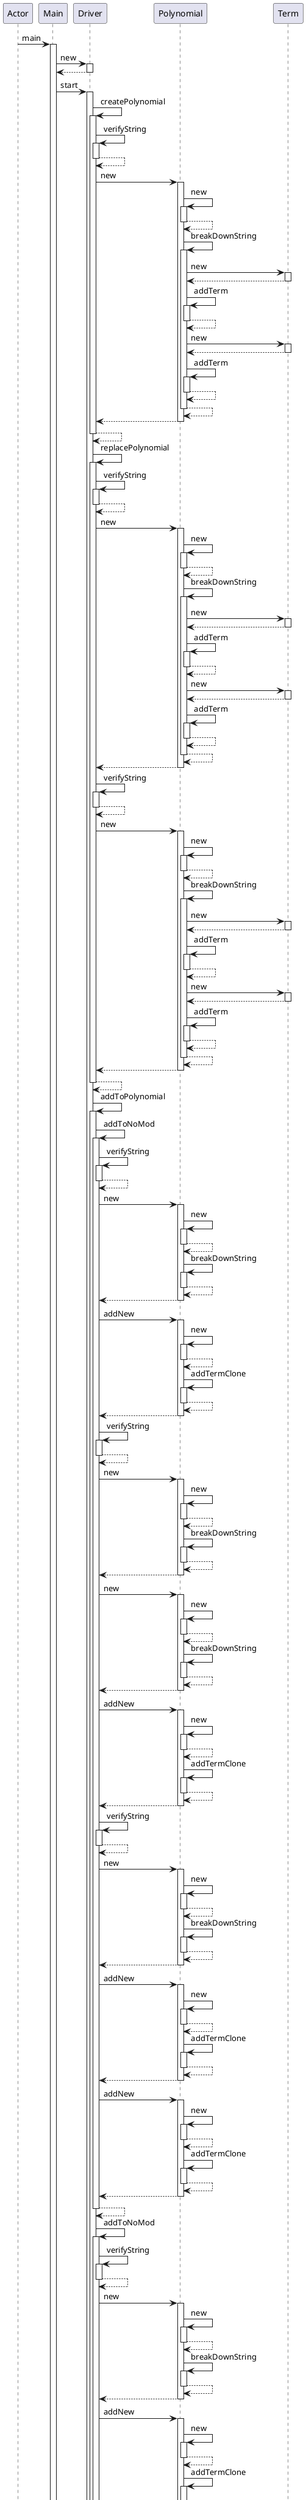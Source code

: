 @startuml
participant Actor
Actor -> Main : main
activate Main
Main -> Driver : new
activate Driver
Driver --> Main
deactivate Driver
Main -> Driver : start
activate Driver
Driver -> Driver : createPolynomial
activate Driver
Driver -> Driver : verifyString
activate Driver
Driver --> Driver
deactivate Driver
Driver -> Polynomial : new
activate Polynomial
Polynomial -> Polynomial : new
activate Polynomial
Polynomial --> Polynomial
deactivate Polynomial
Polynomial -> Polynomial : breakDownString
activate Polynomial
Polynomial -> Term : new
activate Term
Term --> Polynomial
deactivate Term
Polynomial -> Polynomial : addTerm
activate Polynomial
Polynomial --> Polynomial
deactivate Polynomial
Polynomial -> Term : new
activate Term
Term --> Polynomial
deactivate Term
Polynomial -> Polynomial : addTerm
activate Polynomial
Polynomial --> Polynomial
deactivate Polynomial
Polynomial --> Polynomial
deactivate Polynomial
Polynomial --> Driver
deactivate Polynomial
Driver --> Driver
deactivate Driver
Driver -> Driver : replacePolynomial
activate Driver
Driver -> Driver : verifyString
activate Driver
Driver --> Driver
deactivate Driver
Driver -> Polynomial : new
activate Polynomial
Polynomial -> Polynomial : new
activate Polynomial
Polynomial --> Polynomial
deactivate Polynomial
Polynomial -> Polynomial : breakDownString
activate Polynomial
Polynomial -> Term : new
activate Term
Term --> Polynomial
deactivate Term
Polynomial -> Polynomial : addTerm
activate Polynomial
Polynomial --> Polynomial
deactivate Polynomial
Polynomial -> Term : new
activate Term
Term --> Polynomial
deactivate Term
Polynomial -> Polynomial : addTerm
activate Polynomial
Polynomial --> Polynomial
deactivate Polynomial
Polynomial --> Polynomial
deactivate Polynomial
Polynomial --> Driver
deactivate Polynomial
Driver -> Driver : verifyString
activate Driver
Driver --> Driver
deactivate Driver
Driver -> Polynomial : new
activate Polynomial
Polynomial -> Polynomial : new
activate Polynomial
Polynomial --> Polynomial
deactivate Polynomial
Polynomial -> Polynomial : breakDownString
activate Polynomial
Polynomial -> Term : new
activate Term
Term --> Polynomial
deactivate Term
Polynomial -> Polynomial : addTerm
activate Polynomial
Polynomial --> Polynomial
deactivate Polynomial
Polynomial -> Term : new
activate Term
Term --> Polynomial
deactivate Term
Polynomial -> Polynomial : addTerm
activate Polynomial
Polynomial --> Polynomial
deactivate Polynomial
Polynomial --> Polynomial
deactivate Polynomial
Polynomial --> Driver
deactivate Polynomial
Driver --> Driver
deactivate Driver
Driver -> Driver : addToPolynomial
activate Driver
Driver -> Driver : addToNoMod
activate Driver
Driver -> Driver : verifyString
activate Driver
Driver --> Driver
deactivate Driver
Driver -> Polynomial : new
activate Polynomial
Polynomial -> Polynomial : new
activate Polynomial
Polynomial --> Polynomial
deactivate Polynomial
Polynomial -> Polynomial : breakDownString
activate Polynomial
Polynomial --> Polynomial
deactivate Polynomial
Polynomial --> Driver
deactivate Polynomial
Driver -> Polynomial : addNew
activate Polynomial
Polynomial -> Polynomial : new
activate Polynomial
Polynomial --> Polynomial
deactivate Polynomial
Polynomial -> Polynomial : addTermClone
activate Polynomial
Polynomial --> Polynomial
deactivate Polynomial
Polynomial --> Driver
deactivate Polynomial
Driver -> Driver : verifyString
activate Driver
Driver --> Driver
deactivate Driver
Driver -> Polynomial : new
activate Polynomial
Polynomial -> Polynomial : new
activate Polynomial
Polynomial --> Polynomial
deactivate Polynomial
Polynomial -> Polynomial : breakDownString
activate Polynomial
Polynomial --> Polynomial
deactivate Polynomial
Polynomial --> Driver
deactivate Polynomial
Driver -> Polynomial : new
activate Polynomial
Polynomial -> Polynomial : new
activate Polynomial
Polynomial --> Polynomial
deactivate Polynomial
Polynomial -> Polynomial : breakDownString
activate Polynomial
Polynomial --> Polynomial
deactivate Polynomial
Polynomial --> Driver
deactivate Polynomial
Driver -> Polynomial : addNew
activate Polynomial
Polynomial -> Polynomial : new
activate Polynomial
Polynomial --> Polynomial
deactivate Polynomial
Polynomial -> Polynomial : addTermClone
activate Polynomial
Polynomial --> Polynomial
deactivate Polynomial
Polynomial --> Driver
deactivate Polynomial
Driver -> Driver : verifyString
activate Driver
Driver --> Driver
deactivate Driver
Driver -> Polynomial : new
activate Polynomial
Polynomial -> Polynomial : new
activate Polynomial
Polynomial --> Polynomial
deactivate Polynomial
Polynomial -> Polynomial : breakDownString
activate Polynomial
Polynomial --> Polynomial
deactivate Polynomial
Polynomial --> Driver
deactivate Polynomial
Driver -> Polynomial : addNew
activate Polynomial
Polynomial -> Polynomial : new
activate Polynomial
Polynomial --> Polynomial
deactivate Polynomial
Polynomial -> Polynomial : addTermClone
activate Polynomial
Polynomial --> Polynomial
deactivate Polynomial
Polynomial --> Driver
deactivate Polynomial
Driver -> Polynomial : addNew
activate Polynomial
Polynomial -> Polynomial : new
activate Polynomial
Polynomial --> Polynomial
deactivate Polynomial
Polynomial -> Polynomial : addTermClone
activate Polynomial
Polynomial --> Polynomial
deactivate Polynomial
Polynomial --> Driver
deactivate Polynomial
Driver --> Driver
deactivate Driver
Driver -> Driver : addToNoMod
activate Driver
Driver -> Driver : verifyString
activate Driver
Driver --> Driver
deactivate Driver
Driver -> Polynomial : new
activate Polynomial
Polynomial -> Polynomial : new
activate Polynomial
Polynomial --> Polynomial
deactivate Polynomial
Polynomial -> Polynomial : breakDownString
activate Polynomial
Polynomial --> Polynomial
deactivate Polynomial
Polynomial --> Driver
deactivate Polynomial
Driver -> Polynomial : addNew
activate Polynomial
Polynomial -> Polynomial : new
activate Polynomial
Polynomial --> Polynomial
deactivate Polynomial
Polynomial -> Polynomial : addTermClone
activate Polynomial
Polynomial --> Polynomial
deactivate Polynomial
Polynomial --> Driver
deactivate Polynomial
Driver -> Driver : verifyString
activate Driver
Driver --> Driver
deactivate Driver
Driver -> Polynomial : new
activate Polynomial
Polynomial -> Polynomial : new
activate Polynomial
Polynomial --> Polynomial
deactivate Polynomial
Polynomial -> Polynomial : breakDownString
activate Polynomial
Polynomial --> Polynomial
deactivate Polynomial
Polynomial --> Driver
deactivate Polynomial
Driver -> Polynomial : new
activate Polynomial
Polynomial -> Polynomial : new
activate Polynomial
Polynomial --> Polynomial
deactivate Polynomial
Polynomial -> Polynomial : breakDownString
activate Polynomial
Polynomial --> Polynomial
deactivate Polynomial
Polynomial --> Driver
deactivate Polynomial
Driver -> Polynomial : addNew
activate Polynomial
Polynomial -> Polynomial : new
activate Polynomial
Polynomial --> Polynomial
deactivate Polynomial
Polynomial -> Polynomial : addTermClone
activate Polynomial
Polynomial --> Polynomial
deactivate Polynomial
Polynomial --> Driver
deactivate Polynomial
Driver -> Driver : verifyString
activate Driver
Driver --> Driver
deactivate Driver
Driver -> Polynomial : new
activate Polynomial
Polynomial -> Polynomial : new
activate Polynomial
Polynomial --> Polynomial
deactivate Polynomial
Polynomial -> Polynomial : breakDownString
activate Polynomial
Polynomial --> Polynomial
deactivate Polynomial
Polynomial --> Driver
deactivate Polynomial
Driver -> Polynomial : addNew
activate Polynomial
Polynomial -> Polynomial : new
activate Polynomial
Polynomial --> Polynomial
deactivate Polynomial
Polynomial -> Polynomial : addTermClone
activate Polynomial
Polynomial --> Polynomial
deactivate Polynomial
Polynomial --> Driver
deactivate Polynomial
Driver -> Polynomial : addNew
activate Polynomial
Polynomial -> Polynomial : new
activate Polynomial
Polynomial --> Polynomial
deactivate Polynomial
Polynomial -> Polynomial : addTermClone
activate Polynomial
Polynomial --> Polynomial
deactivate Polynomial
Polynomial --> Driver
deactivate Polynomial
Driver --> Driver
deactivate Driver
Driver -> Driver : verifyString
activate Driver
Driver --> Driver
deactivate Driver
Driver -> Polynomial : new
activate Polynomial
Polynomial -> Polynomial : new
activate Polynomial
Polynomial --> Polynomial
deactivate Polynomial
Polynomial -> Polynomial : breakDownString
activate Polynomial
Polynomial -> Term : new
activate Term
Term --> Polynomial
deactivate Term
Polynomial -> Polynomial : addTerm
activate Polynomial
Polynomial --> Polynomial
deactivate Polynomial
Polynomial -> Term : new
activate Term
Term --> Polynomial
deactivate Term
Polynomial -> Polynomial : addTerm
activate Polynomial
Polynomial --> Polynomial
deactivate Polynomial
Polynomial --> Polynomial
deactivate Polynomial
Polynomial --> Driver
deactivate Polynomial
Driver -> Polynomial : add
activate Polynomial
Polynomial -> Polynomial : addTermClone
activate Polynomial
Polynomial -> Term : clone
activate Term
Term --> Polynomial
deactivate Term
Polynomial -> Term : compareTo
activate Term
Term --> Polynomial
deactivate Term
Polynomial -> Term : compareTo
activate Term
Term --> Polynomial
deactivate Term
Polynomial -> Polynomial : addMutateCoefficient
activate Polynomial
Polynomial --> Polynomial
deactivate Polynomial
Polynomial -> Term : compareTo
activate Term
Term --> Polynomial
deactivate Term
Polynomial -> Term : clone
activate Term
Term --> Polynomial
deactivate Term
Polynomial -> Term : clone
activate Term
Term --> Polynomial
deactivate Term
Polynomial --> Polynomial
deactivate Polynomial
Polynomial --> Driver
deactivate Polynomial
Driver -> Driver : verifyString
activate Driver
Driver --> Driver
deactivate Driver
Driver -> Polynomial : new
activate Polynomial
Polynomial -> Polynomial : new
activate Polynomial
Polynomial --> Polynomial
deactivate Polynomial
Polynomial -> Polynomial : breakDownString
activate Polynomial
Polynomial -> Term : new
activate Term
Term --> Polynomial
deactivate Term
Polynomial -> Polynomial : addTerm
activate Polynomial
Polynomial --> Polynomial
deactivate Polynomial
Polynomial -> Term : new
activate Term
Term --> Polynomial
deactivate Term
Polynomial -> Polynomial : addTerm
activate Polynomial
Polynomial --> Polynomial
deactivate Polynomial
Polynomial --> Polynomial
deactivate Polynomial
Polynomial --> Driver
deactivate Polynomial
Driver -> Polynomial : new
activate Polynomial
Polynomial -> Polynomial : new
activate Polynomial
Polynomial --> Polynomial
deactivate Polynomial
Polynomial -> Polynomial : breakDownString
activate Polynomial
Polynomial -> Term : new
activate Term
Term --> Polynomial
deactivate Term
Polynomial -> Polynomial : addTerm
activate Polynomial
Polynomial --> Polynomial
deactivate Polynomial
Polynomial -> Term : new
activate Term
Term --> Polynomial
deactivate Term
Polynomial -> Polynomial : addTerm
activate Polynomial
Polynomial --> Polynomial
deactivate Polynomial
Polynomial --> Polynomial
deactivate Polynomial
Polynomial --> Driver
deactivate Polynomial
Driver -> Polynomial : add
activate Polynomial
Polynomial -> Polynomial : addTermClone
activate Polynomial
Polynomial -> Term : clone
activate Term
Term --> Polynomial
deactivate Term
Polynomial -> Term : compareTo
activate Term
Term --> Polynomial
deactivate Term
Polynomial -> Term : compareTo
activate Term
Term --> Polynomial
deactivate Term
Polynomial -> Polynomial : addMutateCoefficient
activate Polynomial
Polynomial --> Polynomial
deactivate Polynomial
Polynomial -> Term : compareTo
activate Term
Term --> Polynomial
deactivate Term
Polynomial -> Term : clone
activate Term
Term --> Polynomial
deactivate Term
Polynomial -> Term : clone
activate Term
Term --> Polynomial
deactivate Term
Polynomial --> Polynomial
deactivate Polynomial
Polynomial --> Driver
deactivate Polynomial
Driver -> Polynomial : new
activate Polynomial
Polynomial -> Polynomial : new
activate Polynomial
Polynomial -> Polynomial : addAll
activate Polynomial
Polynomial --> Polynomial
deactivate Polynomial
Polynomial --> Polynomial
deactivate Polynomial
Polynomial --> Driver
deactivate Polynomial
Driver -> Polynomial : add
activate Polynomial
Polynomial -> Polynomial : addTermClone
activate Polynomial
Polynomial -> Term : clone
activate Term
Term --> Polynomial
deactivate Term
Polynomial -> Term : compareTo
activate Term
Term --> Polynomial
deactivate Term
Polynomial -> Term : compareTo
activate Term
Term --> Polynomial
deactivate Term
Polynomial -> Polynomial : addMutateCoefficient
activate Polynomial
Polynomial --> Polynomial
deactivate Polynomial
Polynomial -> Term : compareTo
activate Term
Term --> Polynomial
deactivate Term
Polynomial -> Term : clone
activate Term
Term --> Polynomial
deactivate Term
Polynomial -> Term : clone
activate Term
Term --> Polynomial
deactivate Term
Polynomial --> Polynomial
deactivate Polynomial
Polynomial --> Driver
deactivate Polynomial
Driver -> Polynomial : toString
activate Polynomial
Polynomial -> Term : toString
activate Term
Term --> Polynomial
deactivate Term
Polynomial -> Term : toString
activate Term
Term --> Polynomial
deactivate Term
Polynomial --> Driver
deactivate Polynomial
Driver -> Driver : verifyString
activate Driver
Driver --> Driver
deactivate Driver
Driver -> Polynomial : new
activate Polynomial
Polynomial -> Polynomial : new
activate Polynomial
Polynomial --> Polynomial
deactivate Polynomial
Polynomial -> Polynomial : breakDownString
activate Polynomial
Polynomial -> Term : new
activate Term
Term --> Polynomial
deactivate Term
Polynomial -> Polynomial : addTerm
activate Polynomial
Polynomial --> Polynomial
deactivate Polynomial
Polynomial -> Term : new
activate Term
Term --> Polynomial
deactivate Term
Polynomial -> Polynomial : addTerm
activate Polynomial
Polynomial --> Polynomial
deactivate Polynomial
Polynomial --> Polynomial
deactivate Polynomial
Polynomial --> Driver
deactivate Polynomial
Driver -> Polynomial : add
activate Polynomial
Polynomial -> Polynomial : addTermClone
activate Polynomial
Polynomial -> Term : clone
activate Term
Term --> Polynomial
deactivate Term
Polynomial -> Term : compareTo
activate Term
Term --> Polynomial
deactivate Term
Polynomial -> Term : compareTo
activate Term
Term --> Polynomial
deactivate Term
Polynomial -> Polynomial : addMutateCoefficient
activate Polynomial
Polynomial --> Polynomial
deactivate Polynomial
Polynomial -> Term : compareTo
activate Term
Term --> Polynomial
deactivate Term
Polynomial -> Term : clone
activate Term
Term --> Polynomial
deactivate Term
Polynomial -> Term : clone
activate Term
Term --> Polynomial
deactivate Term
Polynomial --> Polynomial
deactivate Polynomial
Polynomial --> Driver
deactivate Polynomial
Driver -> Polynomial : add
activate Polynomial
Polynomial -> Polynomial : addTermClone
activate Polynomial
Polynomial -> Term : clone
activate Term
Term --> Polynomial
deactivate Term
Polynomial -> Term : compareTo
activate Term
Term --> Polynomial
deactivate Term
Polynomial -> Term : compareTo
activate Term
Term --> Polynomial
deactivate Term
Polynomial -> Polynomial : addMutateCoefficient
activate Polynomial
Polynomial --> Polynomial
deactivate Polynomial
Polynomial -> Term : compareTo
activate Term
Term --> Polynomial
deactivate Term
Polynomial -> Term : clone
activate Term
Term --> Polynomial
deactivate Term
Polynomial -> Term : clone
activate Term
Term --> Polynomial
deactivate Term
Polynomial --> Polynomial
deactivate Polynomial
Polynomial --> Driver
deactivate Polynomial
Driver --> Driver
deactivate Driver
Driver -> Driver : removePolynomial
activate Driver
Driver --> Driver
deactivate Driver
Driver -> Driver : listPolynomials
activate Driver
Driver -> Polynomial : toString
activate Polynomial
Polynomial -> Term : toString
activate Term
Term --> Polynomial
deactivate Term
Polynomial -> Term : toString
activate Term
Term --> Polynomial
deactivate Term
Polynomial --> Driver
deactivate Polynomial
Driver --> Driver
deactivate Driver
Driver -> Driver : clearScreen
activate Driver
Driver --> Driver
deactivate Driver
Driver -> Driver : printHelp
activate Driver
Driver --> Driver
deactivate Driver
Driver --> Main
deactivate Driver
return
@enduml